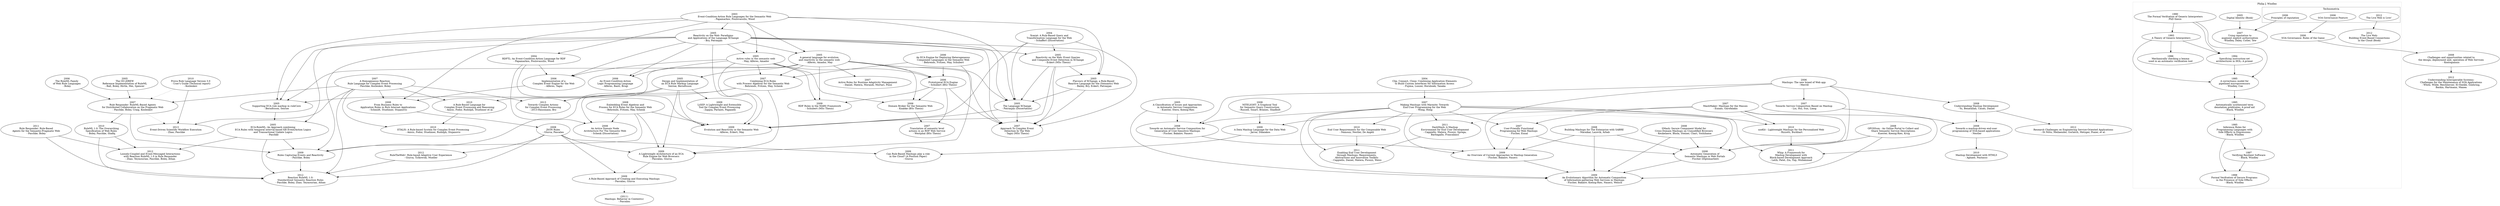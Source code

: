 digraph G {

//	size="46.61,66.22";		// A-1
//	page="66.22,66.61";		// A-1
//	page="33.11,46.61";		// A0
//	page="46.61,33.11";		// A0
//	page="23.39,33.11";		// A1
//	page="16.53,23.39";		// A2
//	page="11.69, 16.53";	// A3
//	page="8.27, 11.69";		// A4
//	rotate="90";

//TODO add XPath and RDF ressources?

/*
 *  2003
 */
	"2003-Papamarkos-ECARLSW.pdf"
	[label="2003\nEvent-Condition-Action Rule Languages for the Semantic Web\n- Papamarkos, Poulovassilis, Wood"];
	"2003-Papamarkos-ECARLSW.pdf" -> "2004-Papamarkos_etal-RDFTL.pdf";
	"2003-Papamarkos-ECARLSW.pdf" -> "2005-Alferes_etal-GLER.pdf";
	"2003-Papamarkos-ECARLSW.pdf" -> "2005-Bailey_etal-FlavorsOfXChange.pdf";
	"2003-Papamarkos-ECARLSW.pdf" -> "2005-Berndtsson_Serioe-ECA_ruleCore.pdf";
	"2003-Papamarkos-ECARLSW.pdf" -> "2005-Bry_etal-XChange.pdf";
	"2003-Papamarkos-ECARLSW.pdf" -> "2005-May_etal-ARSW.pdf";
	"2003-Papamarkos-ECARLSW.pdf" -> "2005-Patranjan-TLE.pdf";
	"2003-Papamarkos-ECARLSW.pdf" -> "2008-Schmidt_etal-BRAP.pdf";

/*
 *  2004
 */
	"2004-Fujima_etal-CCCCAE.pdf"
	[label="2004\nClip, Connect, Clone: Combining Application Elements\nto Build Custom Interfaces for Information Access\n- Fujima, Lunzer, Hornboek, Tanaka"];
	"2004-Fujima_etal-CCCCAE.pdf" -> "2007-Wong_Hong-Marmite.pdf";


	"2004-Papamarkos_etal-RDFTL.pdf"
	[label="2004\nRDFTL: An Event-Condition-Action Language for RDF\n- Papamarkos, Poulovassilis, Wood"];
	"2004-Papamarkos_etal-RDFTL.pdf" -> "2006-Alferes_Tagni-ICEEW.pdf";
	"2004-Papamarkos_etal-RDFTL.pdf" -> "2008-Schenk-ADNA.pdf";
	"2004-Papamarkos_etal-RDFTL.pdf" -> "2009-Alferes_etal-ERSW.pdf";

	"2004-Schaffert-Xcerpt.pdf"
	[label="2004\nXcerpt: A Rule-Based Query and\nTransformation Language for the Web\n- Schaffert (Dissertation)"];
	"2004-Schaffert-Xcerpt.pdf" -> "2005-Eckert-RWEQCED.pdf";
	"2004-Schaffert-Xcerpt.pdf" -> "2005-Patranjan-TLE.pdf";
	"2004-Schaffert-Xcerpt.pdf" -> "2007-Tagni-CET.pdf";
	"2004-Schaffert-Xcerpt.pdf" -> "2009-Alferes_etal-ERSW.pdf";
// Some paper reference also: F. Bry and S. Schaffert. A Gentle Introduction into Xcerpt, a Rule-based Query and Transformation Language for XML


/*
 *  2005
 */
	"2005-Alferes_etal-GLER.pdf"
	[label="2005\nA general language for evolution\nand reactivity in the semantic web\n- Alferes, Amador, May"];
	"2005-Alferes_etal-GLER.pdf" -> "2005-Berndtsson_Serioe-ECA_ruleCore.pdf";
	"2005-Alferes_etal-GLER.pdf" -> "2005-Seirioe_Berndtsson-DIECARML.pdf";
	"2005-Alferes_etal-GLER.pdf" -> "2005-Patranjan-TLE.pdf";
	"2005-Alferes_etal-GLER.pdf" -> "2006-Knabke-Domain_Broker.pdf";
	"2005-Alferes_etal-GLER.pdf" -> "2006-Schubert-ECA_Engine.pdf";
	"2005-Alferes_etal-GLER.pdf" -> "2007-Daniel_etal-ARRAM.pdf";
	"2005-Alferes_etal-GLER.pdf" -> "2007-Tagni-CET.pdf";
	"2005-Alferes_etal-GLER.pdf" -> "2007-Behrends_etal-CECAPA.pdf";
	"2005-Alferes_etal-GLER.pdf" -> "2009-Schubert-RDF_Rules_MARS.pdf";
	"2005-Alferes_etal-GLER.pdf" -> "2010-Anicic_etal-RBLCEPR.pdf";

	"2005-Bailey_etal-FlavorsOfXChange.pdf"
	[label="2005\nFlavours of XChange, a Rule-Based\nReactive Language for the (Semantic) Web\n- Bailey, Bry, Eckert, Patranjan"];
	"2005-Bailey_etal-FlavorsOfXChange.pdf" -> "2005-Patranjan-TLE.pdf";
	"2005-Bailey_etal-FlavorsOfXChange.pdf" -> "2007-Tagni-CET.pdf";

	"2005-Ball_etal-OOjDrew.pdf"
	[label="2005\nThe OO jDREW\nReference Implementation of RuleML\n- Ball, Boley, Hirtle, Mei, Spencer"];
	"2005-Ball_etal-OOjDrew.pdf" -> "2007-Paschke_etal-RuleResponder.pdf";

	"2005-Berndtsson_Serioe-ECA_ruleCore.pdf"
	[label="2005\nSupporting ECA rule markup in ruleCore\n- Berndtsson, Seirioe"];
	"2005-Berndtsson_Serioe-ECA_ruleCore.pdf" -> "2005-Paschke-ECA_RuleML.pdf";

	"2005-Bry_etal-XChange.pdf"
	[label="2005\nReactivity on the Web: Paradigms\nand Applications of the Language XChange\n- Bry, Patranjan"];
	"2005-Bry_etal-XChange.pdf" -> "2005-Alferes_etal-GLER.pdf";
	"2005-Bry_etal-XChange.pdf" -> "2005-Bailey_etal-FlavorsOfXChange.pdf";
	"2005-Bry_etal-XChange.pdf" -> "2005-Berndtsson_Serioe-ECA_ruleCore.pdf";
	"2005-Bry_etal-XChange.pdf" -> "2005-Eckert-RWEQCED.pdf";
	"2005-Bry_etal-XChange.pdf" -> "2005-May_etal-ARSW.pdf";
	"2005-Bry_etal-XChange.pdf" -> "2005-Patranjan-TLE.pdf";
	"2005-Bry_etal-XChange.pdf" -> "2005-Paschke-ECA_RuleML.pdf";
	"2005-Bry_etal-XChange.pdf" -> "2006-Alferes_etal-ECALPL.pdf";
	"2005-Bry_etal-XChange.pdf" -> "2006-Alferes_Tagni-ICEEW.pdf";
	"2005-Bry_etal-XChange.pdf" -> "2007-Tagni-CET.pdf";
	"2005-Bry_etal-XChange.pdf" -> "2009-Alferes_etal-ERSW.pdf";
	"2005-Bry_etal-XChange.pdf" -> "2009-Paschke_Boley-RCER.pdf";

	"2005-Eckert-RWEQCED.pdf"
	[label="2005\nReactivity on the Web: Event Queries\nand Composite Event Detection in XChange\n- Eckert (MSc Thesis)"];
	"2005-Eckert-RWEQCED.pdf" -> "2005-Bailey_etal-FlavorsOfXChange.pdf";
	"2005-Eckert-RWEQCED.pdf" -> "2007-Tagni-CET.pdf";
	"2005-Eckert-RWEQCED.pdf" -> "2005-Patranjan-TLE.pdf";
	"2005-Eckert-RWEQCED.pdf" -> "2009-Alferes_etal-ERSW.pdf";

	"2005-Kuester_etal-CIAASC.pdf"
	[label="2005\nA Classification of Issues and Approaches\nin Automatic Service Composition\n- Kuester, Stern, Koenig-Ries"];
	"2005-Kuester_etal-CIAASC.pdf" -> "2008-Fischer_etal-TASCG.pdf";
	"2005-Kuester_etal-CIAASC.pdf" -> "2009-Fischer_etal-EAACIGWS.pdf";

	"2005-May_etal-ARSW.pdf"
	[label="2005\nActive rules in the semantic web\n- May, Alferes, Amador"];
	"2005-May_etal-ARSW.pdf" -> "2006-Knabke-Domain_Broker.pdf";
	"2005-May_etal-ARSW.pdf" -> "2006-Alferes_etal-ECALPL.pdf";
	"2005-May_etal-ARSW.pdf" -> "2006-Alferes_Tagni-ICEEW.pdf";
	"2005-May_etal-ARSW.pdf" -> "2006-Schubert-ECA_Engine.pdf";
	"2005-May_etal-ARSW.pdf" -> "2007-Behrends_etal-CECAPA.pdf";
	"2005-May_etal-ARSW.pdf" -> "2009-Alferes_etal-ERSW.pdf";
	"2005-May_etal-ARSW.pdf" -> "2009-Schubert-RDF_Rules_MARS.pdf";

	"2005-Patranjan-TLE.pdf"
	[label="2005\nThe Language XChange\n- Patranjan (Dissertation)"];
	"2005-Patranjan-TLE.pdf" -> "2007-Tagni-CET.pdf";
	"2005-Patranjan-TLE.pdf" -> "2009-Alferes_etal-ERSW.pdf";

	"2005-Paschke-ECA_RuleML.pdf"
	[label="2005\nECA-RuleML: An Approach combining\nECA Rules with temporal interval-based KR Event/Action Logics\nand Transactional Update Logics\n- Paschke"];
	"2005-Paschke-ECA_RuleML.pdf" -> "2009-Paschke_Boley-RCER.pdf";
	"2005-Paschke-ECA_RuleML.pdf" -> "2012-Zhao_etal-LCEMI.pdf";
	"2005-Paschke-ECA_RuleML.pdf" -> "2012-Paschke_etal-ReactionRuleML.pdf";

	"2005-Seirioe_Berndtsson-DIECARML.pdf"
	[label="2005\nDesign and Implementation of\nan ECA Rule Markup Language\nSeirioe, Berndtsson"];
	"2005-Seirioe_Berndtsson-DIECARML.pdf" -> "2005-Berndtsson_Serioe-ECA_ruleCore.pdf";
	"2005-Seirioe_Berndtsson-DIECARML.pdf" -> "2009-Alferes_etal-ERSW.pdf";
	"2005-Seirioe_Berndtsson-DIECARML.pdf" -> "2009-Pascalau_Giurca-LWAECARE.pdf";
	"2005-Seirioe_Berndtsson-DIECARML.pdf" -> "2009-Paschke_Boley-RCER.pdf"
	"2005-Seirioe_Berndtsson-DIECARML.pdf" -> "2009-Zappia_etal-LiSEP.pdf";
	
/*
 *  2006
 */
	"2006-Alferes_etal-ECALPL.pdf"
	[label="2006\nAn Event-Condition-Action\nLogic Programming Language\n- Alferes, Banti, Brogi"];

	"2006-Alferes_Tagni-ICEEW.pdf"
	[label="2006\nImplementation of a\nComplex Event Engine for the Web\n- Alferes, Tagni"];
	"2006-Alferes_Tagni-ICEEW.pdf" -> "2008-Schmidt_etal-BRAP.pdf";

	"2006-Behrends_etal-ECAEDHCL.pdf"
	[label="2006\nAn ECA Engine for Deploying Heterogeneous\nComponent Languages in the Semantic Web\n- Behrends, Fritzen, May, Schubert"];
	"2006-Behrends_etal-ECAEDHCL.pdf" -> "2006-Schubert-ECA_Engine.pdf";
	"2006-Behrends_etal-ECAEDHCL.pdf" -> "2007-Behrends_etal-CECAPA.pdf";
	"2006-Behrends_etal-ECAEDHCL.pdf" -> "2009-Pascalau_Giurca-LWAECARE.pdf";

	"2006-Boley-RuleML.pdf"
	[label="2006\nThe RuleML Family\nof Web Rule Languages\n- Boley"];
	"2006-Boley-RuleML.pdf" -> "2007-Paschke_etal-RuleResponder.pdf";
	
	"2006-Knabke-Domain_Broker.pdf"
	[label="2006\nDomain Broker for the Semantic Web\n- Knabke (BSc Thesis)"];
	"2006-Knabke-Domain_Broker.pdf" -> "2007-Westphal-TSLA.pdf";

	"2006-Merrill-MNBWA.pdf"
	[label="2006\nMashups: The new breed of Web app\n- Merrill"];
	"2006-Merrill-MNBWA.pdf" -> "2008-Fischer_etal-TASCG.pdf";
	"2006-Merrill-MNBWA.pdf" -> "2009-Fischer_etal-OCAMG.pdf";
	"2006-Merrill-MNBWA.pdf" -> "2008-Fischer-AGSMWP.pdf";
	"2006-Merrill-MNBWA.pdf" -> "2007-Liu_etal-TSCBM.pdf"
	"2006-Merrill-MNBWA.pdf" -> "2008-Yu_etal-UMD.pdf";

	"2006-Schubert-ECA_Engine.pdf"
	[label="2006\nPrototypical ECA Engine\n- Schubert (BSc Thesis)"];
	"2006-Schubert-ECA_Engine.pdf" -> "2006-Knabke-Domain_Broker.pdf";
	"2006-Schubert-ECA_Engine.pdf" -> "2007-Tagni-CET.pdf";
	"2006-Schubert-ECA_Engine.pdf" -> "2007-Westphal-TSLA.pdf";
	"2006-Schubert-ECA_Engine.pdf" -> "2009-Schubert-RDF_Rules_MARS.pdf";

/*
 *  2007
 */
	"2007-Behrends_etal-CECAPA.pdf"
	[label="2007\nCombining ECA Rules\nwith Process Algebras for the Semantic Web\n- Behrends, Fritzen, May, Schenk"];
	"2007-Behrends_etal-CECAPA.pdf" -> "2009-Pascalau_Giurca-LWAECARE.pdf";
	"2007-Behrends_etal-CECAPA.pdf" -> "2008-Schenk-ADNA.pdf";
	"2007-Behrends_etal-CECAPA.pdf" -> "2013-Hausmann_Bry-TCACEP.pdf";

	"2007-Daniel_etal-ARRAM.pdf"
	[label="2007\nActive Rules for Runtime Adaptivity Management\n- Daniel, Matera, Morandi, Mortari, Pozzi"];

	"2007-Ennals_Garofalakis-Mashmaker.pdf"
	[label="2007\nMashMaker: Mashups for the Masses\n- Ennals, Garofalakis"];
	"2007-Ennals_Garofalakis-Mashmaker.pdf" -> "2007-Ennals_Gay-UFFPWM.pdf";
	"2007-Ennals_Garofalakis-Mashmaker.pdf" -> "2008-Fischer-AGSMWP.pdf";
	"2007-Ennals_Garofalakis-Mashmaker.pdf" -> "2009-Jarrar_Dikaiakos-MashQL.pdf";
	"2007-Ennals_Garofalakis-Mashmaker.pdf" -> "2010-Rizotti_Burkhart-usekit.pdf";
	"2007-Ennals_Garofalakis-Mashmaker.pdf" -> "2011-Latih_etal-Whip.pdf";

	"2007-Ennals_Gay-UFFPWM.pdf"
	[label="2007\nUser-Friendly Functional\nProgramming for Web Mashups\n- Fischer, Ennal"];
	"2007-Ennals_Gay-UFFPWM.pdf" -> "2008-Fischer-AGSMWP.pdf";
	"2007-Ennals_Gay-UFFPWM.pdf" -> "2009-Fischer_etal-OCAMG.pdf";

	"2007-Paschke_etal-HRRLCEP.pdf"
	[label="2007\nA Homogeneous Reaction\nRule Language for Complex Event Processing\n- Paschke, Kozlenkov, Boley"];
	"2007-Paschke_etal-HRRLCEP.pdf" -> "2007-Paschke_etal-RuleResponder.pdf";
	"2007-Paschke_etal-HRRLCEP.pdf" -> "2010-Anicic_etal-RBLCEPR.pdf";
	"2007-Paschke_etal-HRRLCEP.pdf" -> "2012-Paschke_etal-ReactionRuleML.pdf";
	"2007-Paschke_etal-HRRLCEP.pdf" -> "2008-Schmidt_etal-BRAP.pdf";
	"2007-Paschke_etal-HRRLCEP.pdf" -> "2013-Hausmann_Bry-TCACEP.pdf";
	"2007-Paschke_etal-HRRLCEP.pdf" -> "2013_Zhao-Paschke_EDSWE.pdf";
	"2007-Paschke_etal-HRRLCEP.pdf" -> "2010-Anicic_etal-ETALIS.pdf";

	"2007-Paschke_etal-RuleResponder.pdf"
	[label="2007\nRule Responder: RuleML-Based Agents\nfor Distributed Collaboration on the Pragmatic Web\n- Paschke, Boley, Craig, Kozlenkov"];
	"2007-Paschke_etal-RuleResponder.pdf" -> "2009-Paschke_Boley-RCER.pdf";
	"2007-Paschke_etal-RuleResponder.pdf" -> "2010-Boley_etal-RuleML.pdf";
	"2007-Paschke_etal-RuleResponder.pdf" -> "2013_Zhao-Paschke_EDSWE.pdf" [style="dotted"];

	"2007-Tagni-CET.pdf"
	[label="2007\nApproach To Complex Event\nDetection In The Web\n- Tagni (MSc Thesis)"];

	"2007-Westphal-TSLA.pdf"
	[label="2007\nTranslation of semantic level\nactions in an RDF Web Service\n- Westphal (BSc Thesis)"];

	"2007-Wong_Hong-Marmite.pdf"
	[label="2007\nMaking Mashups with Marmite: Towards\nEnd-User Programming for the Web\n- Wong, Hong"];
	"2007-Wong_Hong-Marmite.pdf" -> "2007-Ennals_Gay-UFFPWM.pdf";
	"2007-Wong_Hong-Marmite.pdf" -> "2008-Fischer_etal-TASCG.pdf";
	"2007-Wong_Hong-Marmite.pdf" -> "2008-Fischer-AGSMWP.pdf";
	"2007-Wong_Hong-Marmite.pdf" -> "2009-Fischer_etal-EAACIGWS.pdf";
	"2007-Wong_Hong-Marmite.pdf" -> "2009-Fischer_etal-OCAMG.pdf";
	"2007-Wong_Hong-Marmite.pdf" -> "2010-Namoun_etal-EURCW.pdf";
	"2007-Wong_Hong-Marmite.pdf" -> "2010-Rizotti_Burkhart-usekit.pdf";
	"2007-Wong_Hong-Marmite.pdf" -> "2011-Cappiello_etal-EEUDM.pdf";
	"2007-Wong_Hong-Marmite.pdf" -> "2011-Cappiello_etal-DashMash.pdf";
	"2007-Wong_Hong-Marmite.pdf" -> "2011-Latih_etal-Whip.pdf";

	"2007-Liu_etal-TSCBM.pdf"
	[label="2007\nTowards Service Composition Based on Mashup\n- Liu, Hui, Sun, Liang"];
	"2007-Liu_etal-TSCBM.pdf" -> "2008-Nestler-MEPSA.pdf";
	"2007-Liu_etal-TSCBM.pdf" -> "2011-Cappiello_etal-DashMash.pdf"[style="dotted"];

/*
 *  2008
 */
	"UNAVAILABLE.txt#6"
	[label="2008\nEmbedding Event Algebras and\nProcess for ECA Rules for the Semantic Web\n- Behrends, Fritzen, May, Schenk"];
	"UNAVAILABLE.txt#6" -> "2008-Schenk-ADNA.pdf";
	"UNAVAILABLE.txt#6" -> "2009-Alferes_etal-ERSW.pdf";
	"UNAVAILABLE.txt#6" -> "2009-Pascalau_Giurca-LWAECARE.pdf";
	"UNAVAILABLE.txt#6" -> "2009-Paschke_Boley-RCER.pdf";

	"2008-Fischer-AGSMWP.pdf"
	[label="2008\nAutomatic Generation of\nSemantic Mashups in Web Portals\n- Fischer (Diplomarbeit)"];
	"2008-Fischer-AGSMWP.pdf" -> "2009-Fischer_etal-EAACIGWS.pdf";
	
	"2008-Fischer_etal-TASCG.pdf"
	[label="2008\nTowards an Automatic Service Composition for\nGeneration of User-Sensitive Mashups\n- Fischer, Bakalov, Nauerz"];
	"2008-Fischer_etal-TASCG.pdf" -> "2009-Fischer_etal-OCAMG.pdf";

	"2008-Giurca_Pascalau-JSON_Rules.pdf"
	[label="2008\nJSON Rules\n- Giurca, Pascalau"];
	"2008-Giurca_Pascalau-JSON_Rules.pdf" -> "2009-Giurca-PositionPaper.pdf";
	"2008-Giurca_Pascalau-JSON_Rules.pdf" -> "2009-Pascalau_Giurca-LWAECARE.pdf";
	"2008-Giurca_Pascalau-JSON_Rules.pdf" -> "2012-Giurca_etal-RuleTheWeb.pdf";
	"2008-Giurca_Pascalau-JSON_Rules.pdf" -> "2009-Pascalau_Giurca-RBACEM.pdf";
	"2008-Giurca_Pascalau-JSON_Rules.pdf" -> "2012-Paschke_etal-ReactionRuleML.pdf";

	"2008-Keukelaere-SCMCDM.pdf"
	[label="2008\nSMash: Secure Component Model for\nCross-Domain Mashups on Unmodified Browsers\n- Keukelaere, Bhola, Steiner, Chari, Yoshihama"];
	"2008-Keukelaere-SCMCDM.pdf" -> "2008-Fischer-AGSMWP.pdf";
	"2008-Keukelaere-SCMCDM.pdf" -> "2009-Fischer_etal-EAACIGWS.pdf";

	"2008-Kontogiannis-COWS.pdf"
	[label="2008\nChallenges and opportunities related to\nthe design, deployment and, operation of Web Services\n- Kontogiannis"];
	"2008-Kontogiannis-COWS.pdf" -> "2012-White_etal-UISCMSOAA.pdf";

	"2008-Kuester_etal-Opossum.pdf"
	[label="2008\nOPOSSum - An Online Portal to Collect and\nShare Semantic Service Descriptions\n- Kuester, Koenig-Ries, Krug"];
	"2008-Kuester_etal-Opossum.pdf" -> "2008-Fischer-AGSMWP.pdf";
	"2008-Kuester_etal-Opossum.pdf" -> "2009-Fischer_etal-EAACIGWS.pdf";

	"2008-Maraikar_etal-BMWSABRE.pdf"
	[label="2008\nBuilding Mashups for The Enterprise with SABRE\n- Maraikar, Lazovik, Arbab"];
	"2008-Maraikar_etal-BMWSABRE.pdf" -> "2008-Fischer-AGSMWP.pdf";
	"2008-Maraikar_etal-BMWSABRE.pdf" -> "2009-Fischer_etal-EAACIGWS.pdf";
	"2008-Maraikar_etal-BMWSABRE.pdf" -> "2009-Fischer_etal-OCAMG.pdf";

	"2008-Nestler-MEPSA.pdf"
	[label="2008\nTowards a mashup-driven end-user\nprogramming of SOA-based applications\n- Nestler"];
	"2008-Nestler-MEPSA.pdf" -> "2010-Aghaee_Pautasso-MDHTML5.pdf";

	"2008-Russell_etal-Nitelight.pdf"
	[label="2008\nNITELIGHT: A Graphical Tool\nfor Semantic Query Construction\n- Russell, Smart, Braines, Shadbolt"];
	"2008-Russell_etal-Nitelight.pdf" -> "2009-Jarrar_Dikaiakos-MashQL.pdf";

	"2008-Schenk-ADNA.pdf"
	[label="2008\nAn Active Domain Node\nArchitecture For The Semantic Web\n- Schenk (Dissertation)"];

	"2008-Schmidt_etal-BRAP.pdf"
	[label="2008\nFrom Business Rules to\nApplication Rules in Rich Internet Applications\n- Schmidt, Stuehmer, Stojanovic"];
	"2008-Schmidt_etal-BRAP.pdf" -> "2008-Giurca_Pascalau-JSON_Rules.pdf";

	"2008-Yu_etal-UMD.pdf"
	[label="2008\nUnderstanding Mashup Development\n- Yu, Benatallah, Casati, Daniel"];
	"2008-Yu_etal-UMD.pdf" -> "2012-Nitto_etal-RCESOA.pdf";
	"2008-Yu_etal-UMD.pdf" -> "2008-Nestler-MEPSA.pdf";

/*
 *  2009
 */
	"2009-Alferes_etal-ERSW.pdf"
	[label="2009\nEvolution and Reactivity in the Semantic Web\n- Alferes, Eckert, May"];

	"2009-Fischer_etal-OCAMG.pdf"
	[label="2009\nAn Overview of Current Approaches to Mashup Generation\n- Fischer, Bakalov, Nauerz"];
	"2009-Fischer_etal-OCAMG.pdf" -> "2009-Fischer_etal-EAACIGWS.pdf";

	"2009-Fischer_etal-EAACIGWS.pdf"
	[label="2009\nAn Evolutionary Algorithm for Automatic Composition\nof Information-gathering Web Services in Mashups\n- Fischer, Bakalov, Koenig-Ries, Nauerz, Welsch"];

	"2009-Giurca-PositionPaper.pdf"
	[label="2009\nCan Rule-Based Mashups play a role\nin the Cloud? (A Position Paper)\n- Giurca"];

	"2009-Jarrar_Dikaiakos-MashQL.pdf"
	[label="2009\nA Data Mashup Language for the Data Web\n- Jarrar, Dikaiakos"];
	"2009-Jarrar_Dikaiakos-MashQL.pdf" -> "2009-Giurca-PositionPaper.pdf";

	"2009-Pascalau_Giurca-LWAECARE.pdf"
	[label="2009\nA Lightweight Architecture of an ECA\nRule Engine for Web Browsers\n- Pascalau, Giurca"];
	"2009-Pascalau_Giurca-LWAECARE.pdf" -> "2009-Pascalau_Giurca-RBACEM.pdf";

	"2009-Paschke_Boley-RCER.pdf"
	[label="2009\nRules Capturing Events and Reactivity\n- Paschke, Boley"];
	"2009-Paschke_Boley-RCER.pdf" -> "2012-Paschke_etal-ReactionRuleML.pdf";

	"2009-Schubert-RDF_Rules_MARS.pdf"
	[label="2009\nRDF Rules in the MARS Framework\n- Schubert (MSc Thesis)"];

	"2009-Pascalau_Giurca-RBACEM.pdf"
	[label="2009\nA Rule-Based Approach of Creating and Executing Mashups\n- Pascalau, Giurca"];
	"2009-Pascalau_Giurca-RBACEM.pdf" -> "2011-Pascalau-MBC.pdf" [style="dotted"];

	"2009-Zappia_etal-LiSEP.pdf"
	[label="2009\nLiSEP: A Lightweight and Extensible\nTool for Complex Event Processing\n- Zappia, Parlanti, Paganelli"];

/*
 *  2010
 */
 	"2010-Anicic_etal-ETALIS.pdf"
 	[label="2010\nETALIS: A Rule-based System for Complex Event Processing\n- Anicic, Fodor, Stuehmer, Rudolph, Stojanovic"];

	"2010-Anicic_etal-RBLCEPR.pdf"
	[label="2010\nA Rule-Based Language for\nComplex Event Processing and Reasoning\n- Anicic, Fodor, Rudolph, Stuehmer et al."];
	"2010-Anicic_etal-RBLCEPR.pdf" -> "2010-Anicic_etal-ETALIS.pdf";

	"2010-Boley_etal-RuleML.pdf"
	[label="2010\nRuleML 1.0: The Overarching\nSpecification of Web Rules\n- Boley, Paschke, Shafiq"];
	"2010-Boley_etal-RuleML.pdf" -> "2012-Zhao_etal-LCEMI.pdf";
	"2010-Boley_etal-RuleML.pdf" -> "2012-Paschke_etal-ReactionRuleML.pdf";

	"2010-Aghaee_Pautasso-MDHTML5.pdf"
	[label="2010\nMashup Development with HTML5\n- Aghaee, Pautasso"];

	"2010_Kozlenkov_Prova.pdf"
	[label="2010\nProva Rule Language Version 3.0\n - User's Guide (Technical report)\n- Kozlenkov"];
	"2010_Kozlenkov_Prova.pdf" -> "2013_Zhao-Paschke_EDSWE.pdf";
	"2010_Kozlenkov_Prova.pdf" -> "2007-Paschke_etal-RuleResponder.pdf" [style="dotted"];

	"2010-Namoun_etal-EURCW.pdf"
	[label="2010\nEnd User Requirements for the Composable Web\n- Namoun, Nestler, De Angeli"];
	"2010-Namoun_etal-EURCW.pdf" -> "2011-Cappiello_etal-EEUDM.pdf";

	"2010-Rizotti_Burkhart-usekit.pdf"
	[label="2010\nuseKit - Lightweight Mashups for the Personalized Web\n- Rizzotti, Burkhart"];
	"2010-Rizotti_Burkhart-usekit.pdf" -> "2011-Latih_etal-Whip.pdf";
	
/*
 *  2011
 */
	"UNAVAILABLE.txt#11"
	[label="2011\nRule Responder: Rule-Based\nAgents for the Semantic-Pragmatic Web\n- Paschke, Boley"];
	"UNAVAILABLE.txt#11" -> "2012-Zhao_etal-LCEMI.pdf";
	"UNAVAILABLE.txt#11" -> "2012-Paschke_etal-ReactionRuleML.pdf";

	"2011-Cappiello_etal-DashMash.pdf"
	[label="2011\nDashMash: A Mashup\nEnvironment for End User Development\n- Cappiello, Matera, Picozzi, Sprega,\nBarbagallo, Francalanci"];
	"2011-Cappiello_etal-DashMash.pdf" -> "2011-Cappiello_etal-EEUDM.pdf";

	"2011-Cappiello_etal-EEUDM.pdf"
	[label="2011\nEnabling End User Development\nthrough Mashups: Requirements,\nAbstractions and Innovation Toolkits\n- Cappiello, Daniel, Matera, Picozzi, Weiss"];
	
	"2011-Pascalau-MBC.pdf"
	[label="(2011)\nMashups: Behavior in Context(s)\n- Pascalau"];

	"2011-Latih_etal-Whip.pdf"
	[label="2011\nWhip: A Framework for\nMashup Development with\nBlock-based Development Approach\n- Latih, Patel, Zin, Yiqi, Muhammad"];
	
/*
 *  2012
 */
	"2012-Giurca_etal-RuleTheWeb.pdf"
	[label="2012\nRuleTheWeb!: Rule-based Adaptive User Experience\n- Giurca, Tylkowski, Mueller"];
	"2012-Giurca_etal-RuleTheWeb.pdf" -> "2012-Paschke_etal-ReactionRuleML.pdf";

	"2012-Nitto_etal-RCESOA.pdf"
	[label="2012\nResearch Challenges on Engineering Service-Oriented Applications\n- Di Nitto, Meilaender, Gorlatch, Metzger, Psaier, et al."];

	"2012-Zhao_etal-LCEMI.pdf"
	[label="2012\nLoosely-Coupled and Event-Messaged Interactions\nwith Reaction RuleML 1.0 in Rule Responder\n- Zhao, Teymourian, Paschke, Boley, Athan"];

	"2012-White_etal-UISCMSOAA.pdf"
	[label="2012\nUnderstanding Interoperable Systems:\nChallenges for the Maintenance of SOA Applications\n- White, Wilde, Reichherzer, El-Sheikh, Goehring,\nBaskin, Hartmann, Manea"];

	"2012-Paschke_etal-ReactionRuleML.pdf"
	[label="2012\nReaction RuleML 1.0:\nStandardized Semantic Reaction Rules\n- Paschke, Boley, Zhao, Teymourian, Athan"];

/*
 *  2013
 */
 	"2013_Zhao-Paschke_EDSWE.pdf"
	[label="2013\nEvent-Driven Scientific Workflow Execution\n- Zhao, Paschke"];

	"2013-Hausmann_Bry-TCACEP.pdf"
	[label="2013\nTowards Complex Actions\nfor Complex Event Processing\n- 2013-Hausmann, Bry"];

//A framework for network-wide semantic event correlation
//http://proceedings.spiedigitallibr"2009-Fischer_etal-OCAMG.pdf"ary.org/proceeding.aspx?articleid=1692035

//Josuttis, N.: SOA in Practice: The Art of Distributed System Design. O'Reilly, Sebastopol (2007)
//Kaye, D.: Loosely Coupled: The Missing Pieces of Web Services. RDS Press (2003)
//Pautasso, Wilde: Why is the web loosely coupled?: a multi-faceted metric for service design
//Niemann, Eckert, Repp, Steinmetz: Towards a Generic Governance Model for Service-oriented Architectures


// Phil J. Windley
	"2006-Windley-SOAGovernance.pdf" -> "2008-Kontogiannis-COWS.pdf";
	subgraph cluster_windley {
		label = "Philip J. Windley";
		color=lightgrey;

		"UNAVAILABLE.txt#13"
		[label="1990\nThe Formal Verifcation of Generic Interpreters\nPhD thesis"];
		"UNAVAILABLE.txt#13" -> "1994-Windley-SISAHO.pdf";
		"UNAVAILABLE.txt#13" -> "1993-Windley-TGI.pdf";
		"UNAVAILABLE.txt#13" -> "1995-Windley_Coe-CMPM.pdf";

		"1993-Windley-TGI.pdf"
		[label="1993\nA Theory of Generic Interpreters"];
		"1993-Windley-TGI.pdf" -> "1995-Windley_Coe-CMPM.pdf";
		"1993-Windley-TGI.pdf" -> "UNAVAILABLE.txt#12";
		"1993-Windley-TGI.pdf" -> "1994-Windley-SISAHO.pdf";

		"1994-Windley-SISAHO.pdf"
		[label="1994\nSpecifying instruction-set\narchitectures in HOL: A primer"];
		"1994-Windley-SISAHO.pdf" -> "1995-Windley_Coe-CMPM.pdf";


		"1995-Windley_Coe-CMPM.pdf"
		[label="1995\nA correctness model for\npipelined microprocessors\n- Windley, Coe"];
		"1995-Windley_Coe-CMPM.pdf" -> "1995-Black_Windley-ASTDP.pdf";

		"1995-Black_Windley-ASTDP.pdf"
		[label="1995\nAutomatically synthesized term\ndenotation predicates: A proof aid\n- Black, Windley"];
		"1995-Black_Windley-ASTDP.pdf" -> "1996-Black_Windley-IRPLSEE.pdf";

		"1996-Black_Windley-IRPLSEE.pdf"
		[label="1995\nInference Rules for\nProgramming Languages with\nSide Effects in Expressions\n- Black, Windley"];
		"1996-Black_Windley-IRPLSEE.pdf" -> "1997-Black_Windley-VRS.pdf";
		"1996-Black_Windley-IRPLSEE.pdf" -> "1998-Black_Windley-FVSPPSE.pdf";

		"UNAVAILABLE.txt#12"
		[label="1996\nMechanically checking a lemma\nused in an automatic verification tool"];

		"1997-Black_Windley-VRS.pdf"
		[label="1997\nVerifying Resilient Software\n- Black, Windley"];
		"1997-Black_Windley-VRS.pdf" -> "1998-Black_Windley-FVSPPSE.pdf";

		"1998-Black_Windley-FVSPPSE.pdf"
		[label="1998\nFormal Verifcation of Secure Programs\nin the Presence of Side Effects\n- Black, Windley"];

		"UNAVAILABLE.txt#14"
		[label="2005\nDigital Identity (Book)"];
		"UNAVAILABLE.txt#14" -> "2007-Windley_etal-URAEA.pdf";

		"2006-Windley-SOAGovernance.pdf"
		[label="2006\nSOA Governance: Rules of the Game"];
		
		"http://www.windley.com/archives/2006/06/principles_of_r" -> "2007-Windley_etal-URAEA.pdf";
		"http://www.windley.com/archives/2006/01/soa_governance_4.shtml" -> "2006-Windley-SOAGovernance.pdf";
		"http://www.windley.com/archives/2012/01/the_live_web_is_live.shtml" -> "UNAVAILABLE.txt#15";
		subgraph cluster_technometria {
			label = "Technometria";
			color=dimgrey;

			"http://www.windley.com/archives/2006/01/soa_governance_4.shtml"
			[label="2006\nSOA Governance Feature"];

			"http://www.windley.com/archives/2006/06/principles_of_r"
			[label="2006\nPrinciples of reputation"];

			"http://www.windley.com/archives/2012/01/the_live_web_is_live.shtml"
			[label="2012\nThe Live Web is Live!"];
		}

		"2007-Windley_etal-URAEA.pdf"
		[label="2007\nUsing reputation to\naugment explicit authorization\n -Windley, Daley, Cutler, Tew"];
		
		"UNAVAILABLE.txt#15"
		[label="2012\nThe Live Web:\nBuilding Event-Based Connections\nin the Cloud (Book)"];
	}


}

/*
References implemented:

"2003-Papamarkos-ECARLSW.pdf"

"2004-Frei_etal-EAAMP.pdf"
"2004-Fujima_etal-CCCCAE.pdf"
"2004-Papamarkos_etal-RDFTL.pdf"
"2004-Schaffert-Xcerpt.pdf"

"2005-Alferes_etal-GLER.pdf"
"2005-Bailey_etal-FlavorsOfXChange.pdf"
"2005-Berndtsson_Serioe-ECA_ruleCore.pdf"
"2005-Bry_etal-XChange.pdf"
"2005-Eckert-RWEQCED.pdf"
"2005-Kuester_etal-CIAASC.pdf"
"2005-May_etal-ARSW.pdf"
<<<<<<< HEAD
"2005-Patranjan-TLE.pdf"
"2005-Paschke-ECA_RuleML.pdf"
=======
"2005-Paschke-ECA_RuleML.pdf"
"2005-Patranjan-TLE.pdf"
>>>>>>> 2b3580d9be13ab4b28eebd18086575158662ccb5

"2006-Alferes_etal-ECALPL.pdf"
"2006-Alferes_Tagni-ICEEW.pdf"
"2006-Knabke-Domain_Broker.pdf"
"2006-Merrill-MNBWA.pdf"
"2006-Schubert-ECA_Engine.pdf"
<<<<<<< HEAD
"2006-Alferes_etal-ECALPL.pdf"
=======
>>>>>>> 2b3580d9be13ab4b28eebd18086575158662ccb5

"2007-Behrends_etal-CECAPA.pdf"
"2007-Daniel_etal-ARRAM.pdf"
"2007-Ennals_Garofalakis-Mashmaker.pdf"
"2007-Ennals_Gay-UFFPWM.pdf"
"2007-Perry_etal-SCTATQ.pdf"
"2007-Tagni-CET.pdf"
<<<<<<< HEAD
"2007-Westphal-T"2012-Zhao_etal-LCEMI.pdf"SLA.pdf"
=======
"2007-Westphal-TSLA.pdf"
>>>>>>> 2b3580d9be13ab4b28eebd18086575158662ccb5
"2007-Wong_Hong-Marmite.pdf"

"2008-Fischer-AGSMWP.pdf"
"2008-Fischer_etal-TASCG.pdf"
"2008-Giurca_Pascalau-JSON_Rules.pdf"
"2008-Keukelaere-SCMCDM.pdf"
"2008-Kuester_etal-Opossum.pdf"
"2008-Maraikar_etal-BMWSABRE.pdf"
"2008-Russell_etal-Nitelight.pdf"
"2008-Schenk-ADNA.pdf"
"2008-Schmidt_etal-BRAP.pdf"
"2008-Sheth_Perry-TSWSTT.pdf"

"2009-Alferes_etal-ERSW.pdf"
"2009-Fischer_etal-EAACIGWS.pdf"
"2009-Fischer_etal-OCAMG.pdf"
"2009-Giurca-PositionPaper.pdf"
"2009-Jarrar_Dikaiakos-MashQL.pdf"
"2009-Pascalau_Giurca-LWAECARE.pdf"
"2009-Schubert-RDF_Rules_MARS.pdf"

"2010-Anicic_etal-RBLCEPR.pdf"
"2010-Boley_etal-RuleML.pdf"
"2010-Ye_Jacobsen-EEWS.pdf"

"2011-Pfisterer_etal-Spitfire.pdf"
"2011-Zhou_etal-ISCEPF.pdf"

<<<<<<< HEAD
"2012-Cubo_etal-BACT.pdf"
"2012-Giurca_etal-RuleTheWeb.pdf"
"2012-Nitto_etal-RCESOA.pdf"
=======
"2012-Barazzutti-ThriftyPrivacy.pdf"
"2012-Cubo_etal-BACT.pdf"
"2012-Giurca_etal-RuleTheWeb.pdf"
"2012-Nitto_etal-RCESOA.pdf"
"2012-Patel-TTGI.pdf"
>>>>>>> 2b3580d9be13ab4b28eebd18086575158662ccb5
"2012-Zhao_etal-LCEMI.pdf"

"2013-Pongpaichet_etal-EventShop.pdf"


*/


/*
'Cited by' crawled through:

"2007-Westphal-TSLA.pdf"

"2008-Schenk-ADNA.pdf"

"2009-Schubert-RDF_Rules_MARS.pdf"

*/




